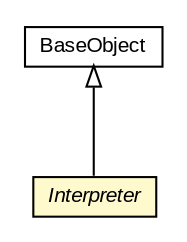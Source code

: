 #!/usr/local/bin/dot
#
# Class diagram 
# Generated by UMLGraph version 5.3 (http://www.umlgraph.org/)
#

digraph G {
	edge [fontname="arial",fontsize=10,labelfontname="arial",labelfontsize=10];
	node [fontname="arial",fontsize=10,shape=plaintext];
	nodesep=0.25;
	ranksep=0.5;
	// context.arch.interpreter.Interpreter
	c59115 [label=<<table title="context.arch.interpreter.Interpreter" border="0" cellborder="1" cellspacing="0" cellpadding="2" port="p" bgcolor="lemonChiffon" href="./Interpreter.html">
		<tr><td><table border="0" cellspacing="0" cellpadding="1">
<tr><td align="center" balign="center"><font face="arial italic"> Interpreter </font></td></tr>
		</table></td></tr>
		</table>>, fontname="arial", fontcolor="black", fontsize=10.0];
	// context.arch.BaseObject
	c59140 [label=<<table title="context.arch.BaseObject" border="0" cellborder="1" cellspacing="0" cellpadding="2" port="p" href="../BaseObject.html">
		<tr><td><table border="0" cellspacing="0" cellpadding="1">
<tr><td align="center" balign="center"> BaseObject </td></tr>
		</table></td></tr>
		</table>>, fontname="arial", fontcolor="black", fontsize=10.0];
	//context.arch.interpreter.Interpreter extends context.arch.BaseObject
	c59140:p -> c59115:p [dir=back,arrowtail=empty];
}


